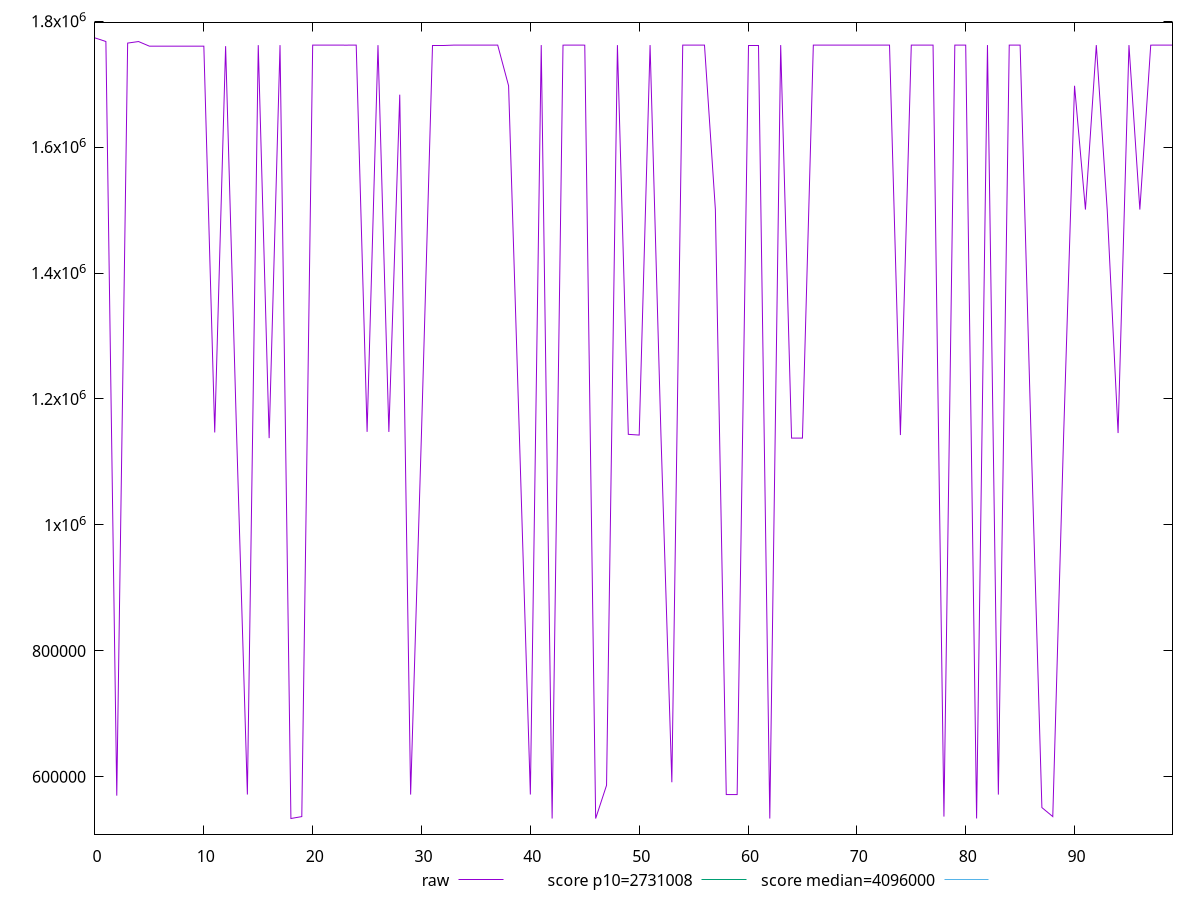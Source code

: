 reset

$raw <<EOF
0 1773396
1 1767659
2 570124
3 1765175
4 1767631
5 1760275
6 1760266
7 1760296
8 1760259
9 1760253
10 1760242
11 1146846
12 1760272
13 1149959
14 571844
15 1761885
16 1137825
17 1761953
18 533811
19 536843
20 1761972
21 1761941
22 1761954
23 1761917
24 1761943
25 1147774
26 1761920
27 1147711
28 1683274
29 571806
30 1147763
31 1761953
32 1761948
33 1761985
34 1761956
35 1761923
36 1761968
37 1761974
38 1697371
39 1137754
40 571859
41 1761966
42 533798
43 1761920
44 1762009
45 1761922
46 533779
47 586501
48 1761950
49 1143848
50 1142717
51 1761986
52 1142731
53 591408
54 1762002
55 1762015
56 1761964
57 1500816
58 571850
59 571811
60 1762006
61 1762005
62 533801
63 1761962
64 1137849
65 1137841
66 1761949
67 1761959
68 1761948
69 1761971
70 1761941
71 1762007
72 1761959
73 1762009
74 1142703
75 1761986
76 1761940
77 1762021
78 536853
79 1761973
80 1761982
81 533830
82 1761991
83 571758
84 1761970
85 1761924
86 1143823
87 551134
88 536844
89 1143860
90 1697366
91 1500790
92 1761961
93 1500832
94 1145913
95 1761988
96 1500763
97 1761909
98 1762018
99 1761921
EOF

set key outside below
set xrange [0:99]
set yrange [508986.66:1798188.34]
set trange [508986.66:1798188.34]
set terminal svg size 640, 500 enhanced background rgb 'white'
set output "reports/report_00028_2021-02-24T12-49-42.674Z/total-byte-weight/samples/agenda/raw/values.svg"

plot $raw title "raw" with line, \
     2731008 title "score p10=2731008", \
     4096000 title "score median=4096000"

reset
